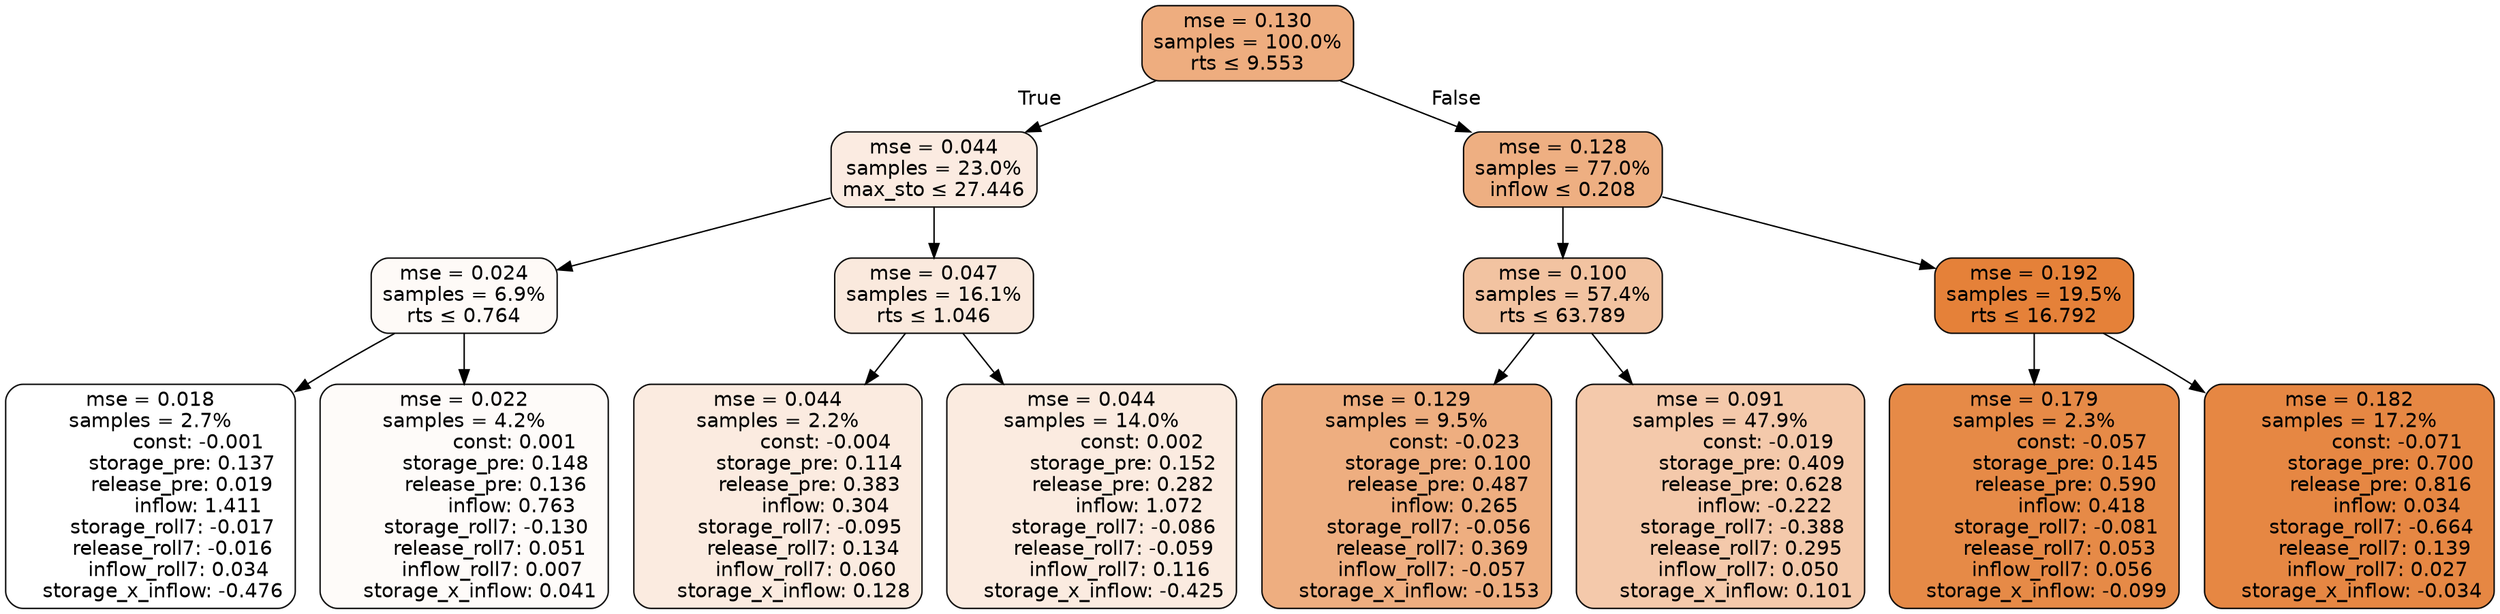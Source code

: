digraph tree {
bgcolor="transparent"
node [shape=rectangle, style="filled, rounded", color="black", fontname=helvetica] ;
edge [fontname=helvetica] ;
	"0" [label="mse = 0.130
samples = 100.0%
rts &le; 9.553", fillcolor="#eead7f"]
	"1" [label="mse = 0.044
samples = 23.0%
max_sto &le; 27.446", fillcolor="#fbebe1"]
	"2" [label="mse = 0.024
samples = 6.9%
rts &le; 0.764", fillcolor="#fefaf7"]
	"3" [label="mse = 0.018
samples = 2.7%
               const: -0.001
          storage_pre: 0.137
          release_pre: 0.019
               inflow: 1.411
       storage_roll7: -0.017
       release_roll7: -0.016
         inflow_roll7: 0.034
    storage_x_inflow: -0.476", fillcolor="#ffffff"]
	"4" [label="mse = 0.022
samples = 4.2%
                const: 0.001
          storage_pre: 0.148
          release_pre: 0.136
               inflow: 0.763
       storage_roll7: -0.130
        release_roll7: 0.051
         inflow_roll7: 0.007
     storage_x_inflow: 0.041", fillcolor="#fefbf9"]
	"5" [label="mse = 0.047
samples = 16.1%
rts &le; 1.046", fillcolor="#fae9dd"]
	"6" [label="mse = 0.044
samples = 2.2%
               const: -0.004
          storage_pre: 0.114
          release_pre: 0.383
               inflow: 0.304
       storage_roll7: -0.095
        release_roll7: 0.134
         inflow_roll7: 0.060
     storage_x_inflow: 0.128", fillcolor="#fbebe0"]
	"7" [label="mse = 0.044
samples = 14.0%
                const: 0.002
          storage_pre: 0.152
          release_pre: 0.282
               inflow: 1.072
       storage_roll7: -0.086
       release_roll7: -0.059
         inflow_roll7: 0.116
    storage_x_inflow: -0.425", fillcolor="#fbebe0"]
	"8" [label="mse = 0.128
samples = 77.0%
inflow &le; 0.208", fillcolor="#eeaf82"]
	"9" [label="mse = 0.100
samples = 57.4%
rts &le; 63.789", fillcolor="#f2c3a1"]
	"10" [label="mse = 0.129
samples = 9.5%
               const: -0.023
          storage_pre: 0.100
          release_pre: 0.487
               inflow: 0.265
       storage_roll7: -0.056
        release_roll7: 0.369
        inflow_roll7: -0.057
    storage_x_inflow: -0.153", fillcolor="#eeae80"]
	"11" [label="mse = 0.091
samples = 47.9%
               const: -0.019
          storage_pre: 0.409
          release_pre: 0.628
              inflow: -0.222
       storage_roll7: -0.388
        release_roll7: 0.295
         inflow_roll7: 0.050
     storage_x_inflow: 0.101", fillcolor="#f4c9ab"]
	"12" [label="mse = 0.192
samples = 19.5%
rts &le; 16.792", fillcolor="#e58139"]
	"13" [label="mse = 0.179
samples = 2.3%
               const: -0.057
          storage_pre: 0.145
          release_pre: 0.590
               inflow: 0.418
       storage_roll7: -0.081
        release_roll7: 0.053
         inflow_roll7: 0.056
    storage_x_inflow: -0.099", fillcolor="#e68a47"]
	"14" [label="mse = 0.182
samples = 17.2%
               const: -0.071
          storage_pre: 0.700
          release_pre: 0.816
               inflow: 0.034
       storage_roll7: -0.664
        release_roll7: 0.139
         inflow_roll7: 0.027
    storage_x_inflow: -0.034", fillcolor="#e68743"]

	"0" -> "1" [labeldistance=2.5, labelangle=45, headlabel="True"]
	"1" -> "2"
	"2" -> "3"
	"2" -> "4"
	"1" -> "5"
	"5" -> "6"
	"5" -> "7"
	"0" -> "8" [labeldistance=2.5, labelangle=-45, headlabel="False"]
	"8" -> "9"
	"9" -> "10"
	"9" -> "11"
	"8" -> "12"
	"12" -> "13"
	"12" -> "14"
}